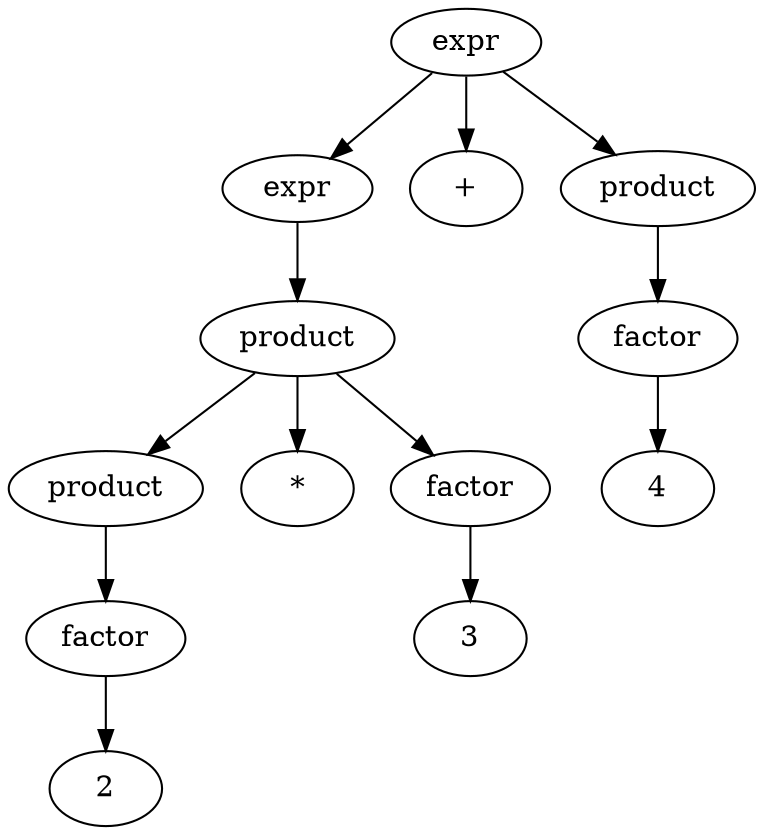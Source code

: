 digraph G {    
    1 -> 2;
    1 -> 3;
    1 -> 4;

    2 -> 5;

    5 -> 7;
    5 -> 8;
    5 -> 9;

    7 -> 10;
   10 -> 11;

    9 -> 12;

    4 -> 6;
    6 -> 13;  

    1 [label="expr", width=1.0, height=0.4];
    2 [label="expr", width=1.0, height=0.4];
    3 [label="+"];
    4 [label="product"];
    5 [label="product"];
    6 [label="factor"];
    7 [label="product"];
    8 [label="*"];
    9 [label="factor"];
   10 [label="factor"];
   11 [label="2"];
   12 [label="3"];
   13 [label="4"];
}

